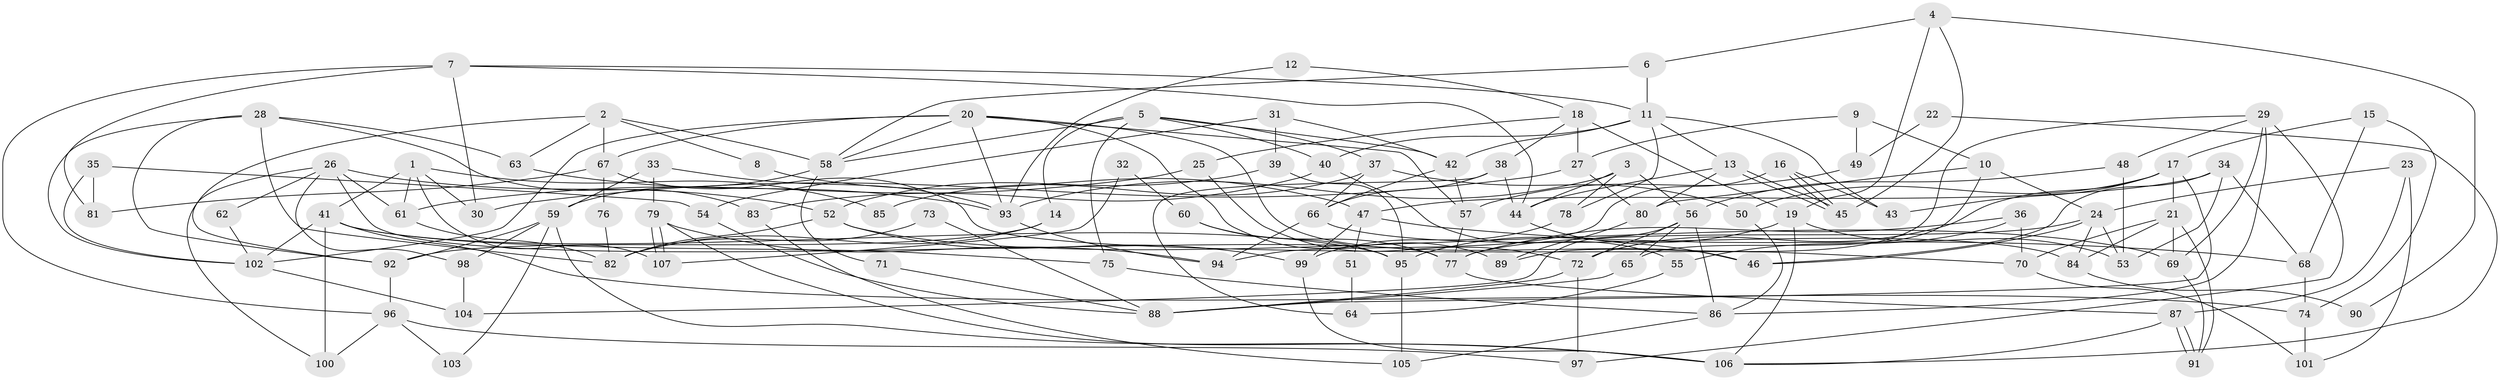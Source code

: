 // Generated by graph-tools (version 1.1) at 2025/49/03/09/25 04:49:48]
// undirected, 107 vertices, 214 edges
graph export_dot {
graph [start="1"]
  node [color=gray90,style=filled];
  1;
  2;
  3;
  4;
  5;
  6;
  7;
  8;
  9;
  10;
  11;
  12;
  13;
  14;
  15;
  16;
  17;
  18;
  19;
  20;
  21;
  22;
  23;
  24;
  25;
  26;
  27;
  28;
  29;
  30;
  31;
  32;
  33;
  34;
  35;
  36;
  37;
  38;
  39;
  40;
  41;
  42;
  43;
  44;
  45;
  46;
  47;
  48;
  49;
  50;
  51;
  52;
  53;
  54;
  55;
  56;
  57;
  58;
  59;
  60;
  61;
  62;
  63;
  64;
  65;
  66;
  67;
  68;
  69;
  70;
  71;
  72;
  73;
  74;
  75;
  76;
  77;
  78;
  79;
  80;
  81;
  82;
  83;
  84;
  85;
  86;
  87;
  88;
  89;
  90;
  91;
  92;
  93;
  94;
  95;
  96;
  97;
  98;
  99;
  100;
  101;
  102;
  103;
  104;
  105;
  106;
  107;
  1 -- 41;
  1 -- 30;
  1 -- 61;
  1 -- 85;
  1 -- 107;
  2 -- 58;
  2 -- 92;
  2 -- 8;
  2 -- 63;
  2 -- 67;
  3 -- 44;
  3 -- 93;
  3 -- 56;
  3 -- 78;
  4 -- 45;
  4 -- 19;
  4 -- 6;
  4 -- 90;
  5 -- 40;
  5 -- 58;
  5 -- 14;
  5 -- 37;
  5 -- 42;
  5 -- 75;
  6 -- 58;
  6 -- 11;
  7 -- 81;
  7 -- 44;
  7 -- 11;
  7 -- 30;
  7 -- 96;
  8 -- 47;
  9 -- 10;
  9 -- 27;
  9 -- 49;
  10 -- 24;
  10 -- 80;
  10 -- 65;
  11 -- 13;
  11 -- 40;
  11 -- 42;
  11 -- 43;
  11 -- 78;
  12 -- 93;
  12 -- 18;
  13 -- 45;
  13 -- 45;
  13 -- 44;
  13 -- 80;
  14 -- 92;
  14 -- 82;
  15 -- 68;
  15 -- 74;
  15 -- 17;
  16 -- 43;
  16 -- 45;
  16 -- 45;
  16 -- 94;
  17 -- 88;
  17 -- 21;
  17 -- 43;
  17 -- 50;
  17 -- 72;
  18 -- 38;
  18 -- 19;
  18 -- 25;
  18 -- 27;
  19 -- 53;
  19 -- 106;
  19 -- 95;
  20 -- 93;
  20 -- 57;
  20 -- 46;
  20 -- 58;
  20 -- 67;
  20 -- 89;
  20 -- 102;
  21 -- 84;
  21 -- 69;
  21 -- 70;
  21 -- 91;
  22 -- 49;
  22 -- 106;
  23 -- 24;
  23 -- 87;
  23 -- 101;
  24 -- 53;
  24 -- 77;
  24 -- 46;
  24 -- 84;
  25 -- 72;
  25 -- 61;
  26 -- 61;
  26 -- 52;
  26 -- 62;
  26 -- 77;
  26 -- 98;
  26 -- 100;
  27 -- 80;
  27 -- 30;
  28 -- 82;
  28 -- 92;
  28 -- 63;
  28 -- 83;
  28 -- 102;
  29 -- 69;
  29 -- 86;
  29 -- 48;
  29 -- 89;
  29 -- 97;
  31 -- 42;
  31 -- 39;
  31 -- 54;
  32 -- 60;
  32 -- 107;
  33 -- 59;
  33 -- 93;
  33 -- 79;
  34 -- 47;
  34 -- 46;
  34 -- 53;
  34 -- 68;
  35 -- 102;
  35 -- 54;
  35 -- 81;
  36 -- 70;
  36 -- 77;
  36 -- 55;
  37 -- 66;
  37 -- 50;
  37 -- 85;
  38 -- 66;
  38 -- 44;
  38 -- 64;
  39 -- 95;
  39 -- 52;
  40 -- 83;
  40 -- 55;
  41 -- 100;
  41 -- 102;
  41 -- 74;
  41 -- 75;
  41 -- 95;
  42 -- 57;
  42 -- 66;
  44 -- 46;
  47 -- 68;
  47 -- 99;
  47 -- 51;
  48 -- 56;
  48 -- 53;
  49 -- 57;
  50 -- 86;
  51 -- 64;
  52 -- 82;
  52 -- 69;
  52 -- 99;
  54 -- 88;
  55 -- 64;
  56 -- 86;
  56 -- 65;
  56 -- 72;
  56 -- 104;
  57 -- 77;
  58 -- 59;
  58 -- 71;
  59 -- 106;
  59 -- 98;
  59 -- 92;
  59 -- 103;
  60 -- 77;
  60 -- 95;
  61 -- 82;
  62 -- 102;
  63 -- 93;
  65 -- 88;
  66 -- 94;
  66 -- 84;
  67 -- 70;
  67 -- 76;
  67 -- 81;
  68 -- 74;
  69 -- 91;
  70 -- 101;
  71 -- 88;
  72 -- 88;
  72 -- 97;
  73 -- 82;
  73 -- 88;
  74 -- 101;
  75 -- 86;
  76 -- 82;
  77 -- 87;
  78 -- 99;
  79 -- 107;
  79 -- 107;
  79 -- 94;
  79 -- 106;
  80 -- 89;
  83 -- 105;
  84 -- 90;
  86 -- 105;
  87 -- 106;
  87 -- 91;
  87 -- 91;
  92 -- 96;
  93 -- 94;
  95 -- 105;
  96 -- 97;
  96 -- 100;
  96 -- 103;
  98 -- 104;
  99 -- 106;
  102 -- 104;
}
